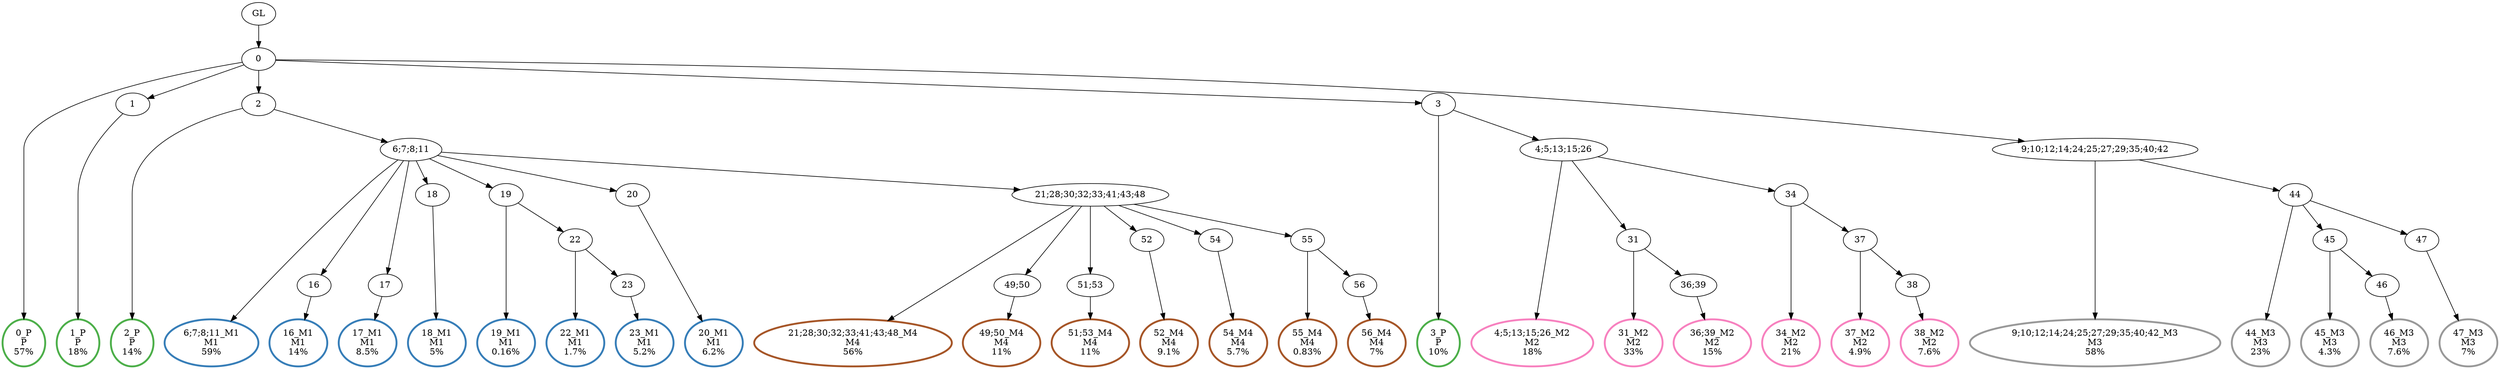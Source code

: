 digraph T {
	{
		rank=same
		58 [penwidth=3,colorscheme=set19,color=3,label="0_P\nP\n57%"]
		56 [penwidth=3,colorscheme=set19,color=3,label="1_P\nP\n18%"]
		54 [penwidth=3,colorscheme=set19,color=3,label="2_P\nP\n14%"]
		52 [penwidth=3,colorscheme=set19,color=3,label="3_P\nP\n10%"]
		50 [penwidth=3,colorscheme=set19,color=2,label="6;7;8;11_M1\nM1\n59%"]
		48 [penwidth=3,colorscheme=set19,color=2,label="16_M1\nM1\n14%"]
		46 [penwidth=3,colorscheme=set19,color=2,label="17_M1\nM1\n8.5%"]
		44 [penwidth=3,colorscheme=set19,color=2,label="18_M1\nM1\n5%"]
		42 [penwidth=3,colorscheme=set19,color=2,label="19_M1\nM1\n0.16%"]
		40 [penwidth=3,colorscheme=set19,color=2,label="22_M1\nM1\n1.7%"]
		38 [penwidth=3,colorscheme=set19,color=2,label="23_M1\nM1\n5.2%"]
		36 [penwidth=3,colorscheme=set19,color=2,label="20_M1\nM1\n6.2%"]
		34 [penwidth=3,colorscheme=set19,color=8,label="4;5;13;15;26_M2\nM2\n18%"]
		32 [penwidth=3,colorscheme=set19,color=8,label="31_M2\nM2\n33%"]
		30 [penwidth=3,colorscheme=set19,color=8,label="36;39_M2\nM2\n15%"]
		28 [penwidth=3,colorscheme=set19,color=8,label="34_M2\nM2\n21%"]
		26 [penwidth=3,colorscheme=set19,color=8,label="37_M2\nM2\n4.9%"]
		24 [penwidth=3,colorscheme=set19,color=8,label="38_M2\nM2\n7.6%"]
		22 [penwidth=3,colorscheme=set19,color=9,label="9;10;12;14;24;25;27;29;35;40;42_M3\nM3\n58%"]
		20 [penwidth=3,colorscheme=set19,color=9,label="44_M3\nM3\n23%"]
		18 [penwidth=3,colorscheme=set19,color=9,label="45_M3\nM3\n4.3%"]
		16 [penwidth=3,colorscheme=set19,color=9,label="46_M3\nM3\n7.6%"]
		14 [penwidth=3,colorscheme=set19,color=9,label="47_M3\nM3\n7%"]
		12 [penwidth=3,colorscheme=set19,color=7,label="21;28;30;32;33;41;43;48_M4\nM4\n56%"]
		10 [penwidth=3,colorscheme=set19,color=7,label="49;50_M4\nM4\n11%"]
		8 [penwidth=3,colorscheme=set19,color=7,label="51;53_M4\nM4\n11%"]
		6 [penwidth=3,colorscheme=set19,color=7,label="52_M4\nM4\n9.1%"]
		4 [penwidth=3,colorscheme=set19,color=7,label="54_M4\nM4\n5.7%"]
		2 [penwidth=3,colorscheme=set19,color=7,label="55_M4\nM4\n0.83%"]
		0 [penwidth=3,colorscheme=set19,color=7,label="56_M4\nM4\n7%"]
	}
	60 [label="GL"]
	59 [label="0"]
	57 [label="1"]
	55 [label="2"]
	53 [label="3"]
	51 [label="6;7;8;11"]
	49 [label="16"]
	47 [label="17"]
	45 [label="18"]
	43 [label="19"]
	41 [label="22"]
	39 [label="23"]
	37 [label="20"]
	35 [label="4;5;13;15;26"]
	33 [label="31"]
	31 [label="36;39"]
	29 [label="34"]
	27 [label="37"]
	25 [label="38"]
	23 [label="9;10;12;14;24;25;27;29;35;40;42"]
	21 [label="44"]
	19 [label="45"]
	17 [label="46"]
	15 [label="47"]
	13 [label="21;28;30;32;33;41;43;48"]
	11 [label="49;50"]
	9 [label="51;53"]
	7 [label="52"]
	5 [label="54"]
	3 [label="55"]
	1 [label="56"]
	60 -> 59
	59 -> 58
	59 -> 57
	59 -> 55
	59 -> 53
	59 -> 23
	57 -> 56
	55 -> 54
	55 -> 51
	53 -> 52
	53 -> 35
	51 -> 50
	51 -> 49
	51 -> 47
	51 -> 45
	51 -> 43
	51 -> 37
	51 -> 13
	49 -> 48
	47 -> 46
	45 -> 44
	43 -> 42
	43 -> 41
	41 -> 40
	41 -> 39
	39 -> 38
	37 -> 36
	35 -> 34
	35 -> 33
	35 -> 29
	33 -> 32
	33 -> 31
	31 -> 30
	29 -> 28
	29 -> 27
	27 -> 26
	27 -> 25
	25 -> 24
	23 -> 22
	23 -> 21
	21 -> 20
	21 -> 19
	21 -> 15
	19 -> 18
	19 -> 17
	17 -> 16
	15 -> 14
	13 -> 12
	13 -> 11
	13 -> 9
	13 -> 7
	13 -> 5
	13 -> 3
	11 -> 10
	9 -> 8
	7 -> 6
	5 -> 4
	3 -> 2
	3 -> 1
	1 -> 0
}
